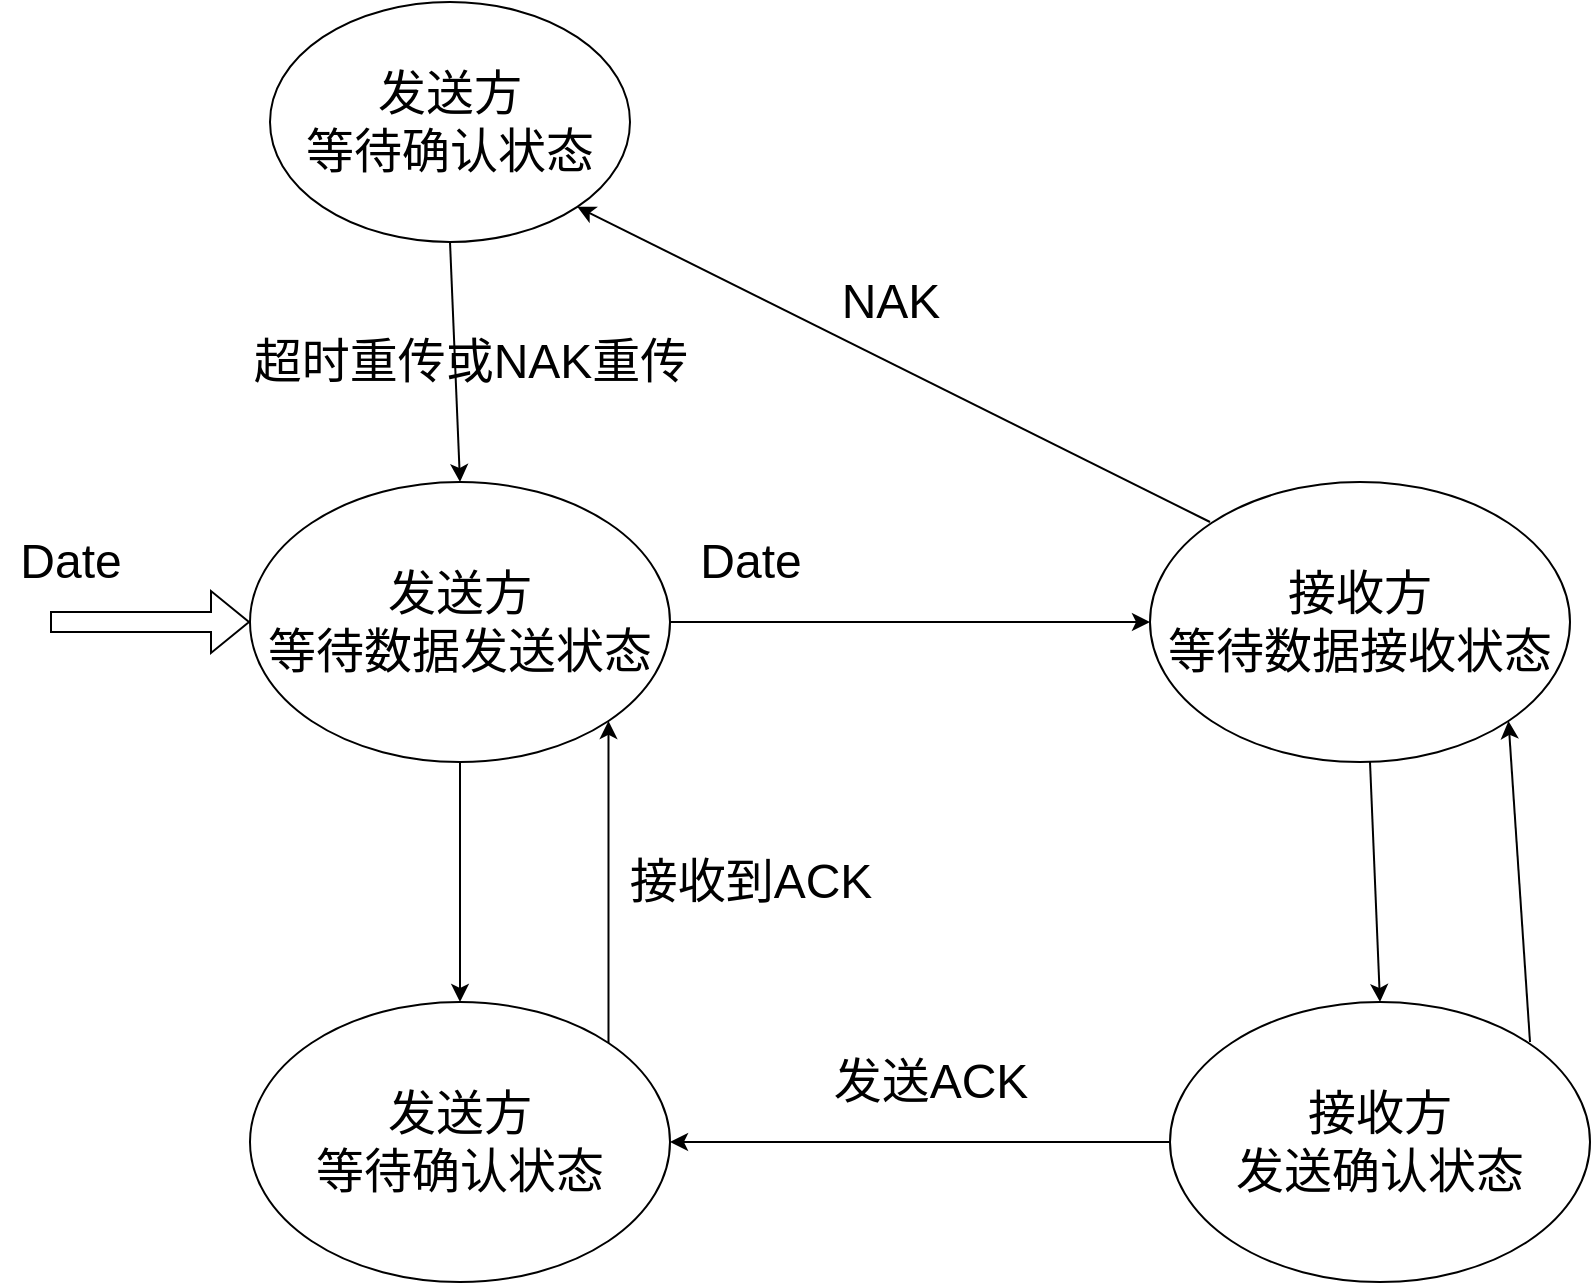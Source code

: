 <mxfile version="21.1.1" type="github">
  <diagram name="第 1 页" id="FvOjQQNea8EOxkawRLZ-">
    <mxGraphModel dx="934" dy="1478" grid="1" gridSize="10" guides="1" tooltips="1" connect="1" arrows="1" fold="1" page="1" pageScale="1" pageWidth="3300" pageHeight="4681" math="0" shadow="0">
      <root>
        <mxCell id="0" />
        <mxCell id="1" parent="0" />
        <mxCell id="tDl_KvokEJC_1A1ImUrF-23" value="" style="edgeStyle=orthogonalEdgeStyle;rounded=0;orthogonalLoop=1;jettySize=auto;html=1;" edge="1" parent="1" source="tDl_KvokEJC_1A1ImUrF-3">
          <mxGeometry relative="1" as="geometry">
            <mxPoint x="755.0" y="950" as="targetPoint" />
          </mxGeometry>
        </mxCell>
        <mxCell id="tDl_KvokEJC_1A1ImUrF-3" value="&lt;font style=&quot;font-size: 24px;&quot;&gt;发送方&lt;br&gt;等待数据发送状态&lt;/font&gt;" style="ellipse;whiteSpace=wrap;html=1;" vertex="1" parent="1">
          <mxGeometry x="650" y="690" width="210" height="140" as="geometry" />
        </mxCell>
        <mxCell id="tDl_KvokEJC_1A1ImUrF-4" value="&lt;font style=&quot;font-size: 24px;&quot;&gt;接收方&lt;br&gt;等待数据接收状态&lt;/font&gt;" style="ellipse;whiteSpace=wrap;html=1;" vertex="1" parent="1">
          <mxGeometry x="1100" y="690" width="210" height="140" as="geometry" />
        </mxCell>
        <mxCell id="tDl_KvokEJC_1A1ImUrF-5" value="&lt;font style=&quot;font-size: 24px;&quot;&gt;发送方&lt;br&gt;等待确认状态&lt;/font&gt;" style="ellipse;whiteSpace=wrap;html=1;" vertex="1" parent="1">
          <mxGeometry x="650" y="950" width="210" height="140" as="geometry" />
        </mxCell>
        <mxCell id="tDl_KvokEJC_1A1ImUrF-6" value="&lt;font style=&quot;font-size: 24px;&quot;&gt;接收方&lt;br&gt;发送确认状态&lt;/font&gt;" style="ellipse;whiteSpace=wrap;html=1;" vertex="1" parent="1">
          <mxGeometry x="1110" y="950" width="210" height="140" as="geometry" />
        </mxCell>
        <mxCell id="tDl_KvokEJC_1A1ImUrF-21" value="&lt;font style=&quot;font-size: 24px;&quot;&gt;Date&lt;/font&gt;" style="text;html=1;align=center;verticalAlign=middle;resizable=0;points=[];autosize=1;strokeColor=none;fillColor=none;" vertex="1" parent="1">
          <mxGeometry x="865" y="710" width="70" height="40" as="geometry" />
        </mxCell>
        <mxCell id="tDl_KvokEJC_1A1ImUrF-24" value="" style="endArrow=classic;html=1;rounded=0;entryX=0;entryY=0.5;entryDx=0;entryDy=0;" edge="1" parent="1" target="tDl_KvokEJC_1A1ImUrF-4">
          <mxGeometry width="50" height="50" relative="1" as="geometry">
            <mxPoint x="860" y="760" as="sourcePoint" />
            <mxPoint x="910" y="710" as="targetPoint" />
          </mxGeometry>
        </mxCell>
        <mxCell id="tDl_KvokEJC_1A1ImUrF-25" value="" style="endArrow=classic;html=1;rounded=0;entryX=0.5;entryY=0;entryDx=0;entryDy=0;" edge="1" parent="1" target="tDl_KvokEJC_1A1ImUrF-6">
          <mxGeometry width="50" height="50" relative="1" as="geometry">
            <mxPoint x="1210" y="830" as="sourcePoint" />
            <mxPoint x="1260" y="780" as="targetPoint" />
          </mxGeometry>
        </mxCell>
        <mxCell id="tDl_KvokEJC_1A1ImUrF-27" value="&lt;font style=&quot;font-size: 24px;&quot;&gt;发送ACK&lt;/font&gt;" style="text;html=1;align=center;verticalAlign=middle;resizable=0;points=[];autosize=1;strokeColor=none;fillColor=none;" vertex="1" parent="1">
          <mxGeometry x="930" y="970" width="120" height="40" as="geometry" />
        </mxCell>
        <mxCell id="tDl_KvokEJC_1A1ImUrF-28" value="" style="endArrow=classic;html=1;rounded=0;entryX=1;entryY=0.5;entryDx=0;entryDy=0;" edge="1" parent="1" target="tDl_KvokEJC_1A1ImUrF-5">
          <mxGeometry width="50" height="50" relative="1" as="geometry">
            <mxPoint x="1110" y="1020" as="sourcePoint" />
            <mxPoint x="1160" y="970" as="targetPoint" />
          </mxGeometry>
        </mxCell>
        <mxCell id="tDl_KvokEJC_1A1ImUrF-31" value="" style="endArrow=classic;html=1;rounded=0;entryX=1;entryY=1;entryDx=0;entryDy=0;exitX=1;exitY=0;exitDx=0;exitDy=0;" edge="1" parent="1" source="tDl_KvokEJC_1A1ImUrF-5" target="tDl_KvokEJC_1A1ImUrF-3">
          <mxGeometry width="50" height="50" relative="1" as="geometry">
            <mxPoint x="660" y="990" as="sourcePoint" />
            <mxPoint x="710" y="940" as="targetPoint" />
          </mxGeometry>
        </mxCell>
        <mxCell id="tDl_KvokEJC_1A1ImUrF-32" value="&lt;font style=&quot;font-size: 24px;&quot;&gt;接收到ACK&lt;/font&gt;" style="text;html=1;align=center;verticalAlign=middle;resizable=0;points=[];autosize=1;strokeColor=none;fillColor=none;" vertex="1" parent="1">
          <mxGeometry x="830" y="870" width="140" height="40" as="geometry" />
        </mxCell>
        <mxCell id="tDl_KvokEJC_1A1ImUrF-33" value="&lt;font style=&quot;font-size: 24px;&quot;&gt;发送方&lt;br&gt;等待确认状态&lt;/font&gt;" style="ellipse;whiteSpace=wrap;html=1;" vertex="1" parent="1">
          <mxGeometry x="660" y="450" width="180" height="120" as="geometry" />
        </mxCell>
        <mxCell id="tDl_KvokEJC_1A1ImUrF-41" value="" style="endArrow=classic;html=1;rounded=0;entryX=1;entryY=1;entryDx=0;entryDy=0;" edge="1" parent="1" target="tDl_KvokEJC_1A1ImUrF-33">
          <mxGeometry width="50" height="50" relative="1" as="geometry">
            <mxPoint x="1130" y="710" as="sourcePoint" />
            <mxPoint x="1180" y="660" as="targetPoint" />
          </mxGeometry>
        </mxCell>
        <mxCell id="tDl_KvokEJC_1A1ImUrF-42" value="&lt;font style=&quot;font-size: 24px;&quot;&gt;NAK&lt;/font&gt;" style="text;html=1;align=center;verticalAlign=middle;resizable=0;points=[];autosize=1;strokeColor=none;fillColor=none;" vertex="1" parent="1">
          <mxGeometry x="935" y="580" width="70" height="40" as="geometry" />
        </mxCell>
        <mxCell id="tDl_KvokEJC_1A1ImUrF-43" value="" style="endArrow=classic;html=1;rounded=0;entryX=0.5;entryY=0;entryDx=0;entryDy=0;" edge="1" parent="1" target="tDl_KvokEJC_1A1ImUrF-3">
          <mxGeometry width="50" height="50" relative="1" as="geometry">
            <mxPoint x="750" y="570" as="sourcePoint" />
            <mxPoint x="800" y="520" as="targetPoint" />
          </mxGeometry>
        </mxCell>
        <mxCell id="tDl_KvokEJC_1A1ImUrF-44" value="&lt;font style=&quot;font-size: 24px;&quot;&gt;超时重传或NAK重传&lt;/font&gt;" style="text;html=1;align=center;verticalAlign=middle;resizable=0;points=[];autosize=1;strokeColor=none;fillColor=none;" vertex="1" parent="1">
          <mxGeometry x="640" y="610" width="240" height="40" as="geometry" />
        </mxCell>
        <mxCell id="tDl_KvokEJC_1A1ImUrF-45" value="" style="endArrow=classic;html=1;rounded=0;entryX=1;entryY=1;entryDx=0;entryDy=0;" edge="1" parent="1" target="tDl_KvokEJC_1A1ImUrF-4">
          <mxGeometry width="50" height="50" relative="1" as="geometry">
            <mxPoint x="1290" y="970" as="sourcePoint" />
            <mxPoint x="1340" y="920" as="targetPoint" />
          </mxGeometry>
        </mxCell>
        <mxCell id="tDl_KvokEJC_1A1ImUrF-47" value="" style="shape=flexArrow;endArrow=classic;html=1;rounded=0;" edge="1" parent="1">
          <mxGeometry width="50" height="50" relative="1" as="geometry">
            <mxPoint x="550" y="760" as="sourcePoint" />
            <mxPoint x="650" y="760" as="targetPoint" />
          </mxGeometry>
        </mxCell>
        <mxCell id="tDl_KvokEJC_1A1ImUrF-48" value="&lt;font style=&quot;font-size: 24px;&quot;&gt;Date&lt;/font&gt;" style="text;html=1;align=center;verticalAlign=middle;resizable=0;points=[];autosize=1;strokeColor=none;fillColor=none;" vertex="1" parent="1">
          <mxGeometry x="525" y="710" width="70" height="40" as="geometry" />
        </mxCell>
      </root>
    </mxGraphModel>
  </diagram>
</mxfile>
